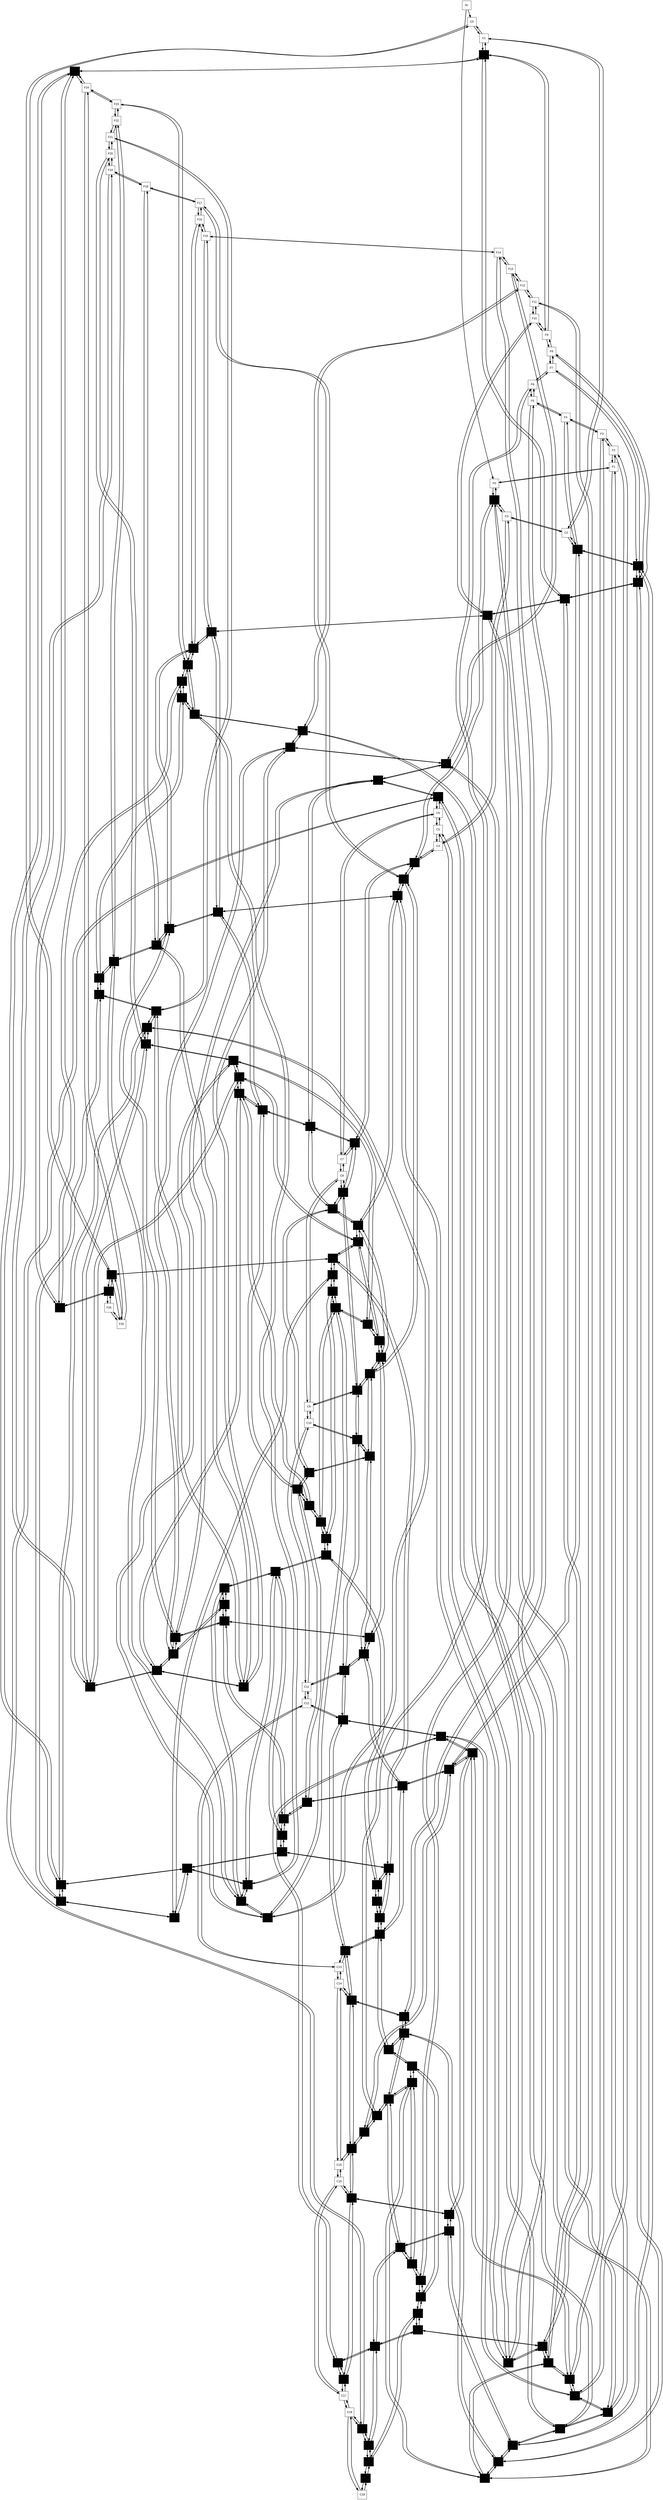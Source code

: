 digraph G{
    node[shape=box,width=0.6 height=0.6 fontname="Arial" fillcolor="white" style=filled /*invisible*/]
	edge[style = "bold" /* style= invisible arrowsize=0 */ ]
    raiz[label = "f/c" fillcolor="#FFFFFF" pos = "-1,1!"  ]; 
	Columna0[ label="C0" fillcolor="#FFFFFF" pos="0,1!" ];
	raiz->Columna0
	Columna0->Columna1
	Columna1->Columna0
	Columna1[ label="C1" fillcolor="#FFFFFF" pos="1,1!" ];
	Columna1->Columna2
	Columna2->Columna1
	Columna2[ label="C2" fillcolor="#FFFFFF" pos="2,1!" ];
	Columna2->Columna3
	Columna3->Columna2
	Columna3[ label="C3" fillcolor="#FFFFFF" pos="3,1!" ];
	Columna3->Columna4
	Columna4->Columna3
	Columna4[ label="C4" fillcolor="#FFFFFF" pos="4,1!" ];
	Columna4->Columna5
	Columna5->Columna4
	Columna5[ label="C5" fillcolor="#FFFFFF" pos="5,1!" ];
	Columna5->Columna6
	Columna6->Columna5
	Columna6[ label="C6" fillcolor="#FFFFFF" pos="6,1!" ];
	Columna6->Columna7
	Columna7->Columna6
	Columna7[ label="C7" fillcolor="#FFFFFF" pos="7,1!" ];
	Columna7->Columna8
	Columna8->Columna7
	Columna8[ label="C8" fillcolor="#FFFFFF" pos="8,1!" ];
	Columna8->Columna9
	Columna9->Columna8
	Columna9[ label="C9" fillcolor="#FFFFFF" pos="9,1!" ];
	Columna9->Columna10
	Columna10->Columna9
	Columna10[ label="C10" fillcolor="#FFFFFF" pos="10,1!" ];
	Columna10->Columna11
	Columna11->Columna10
	Columna11[ label="C11" fillcolor="#FFFFFF" pos="11,1!" ];
	Columna11->Columna12
	Columna12->Columna11
	Columna12[ label="C12" fillcolor="#FFFFFF" pos="12,1!" ];
	Columna12->Columna13
	Columna13->Columna12
	Columna13[ label="C13" fillcolor="#FFFFFF" pos="13,1!" ];
	Columna13->Columna14
	Columna14->Columna13
	Columna14[ label="C14" fillcolor="#FFFFFF" pos="14,1!" ];
	Columna14->Columna15
	Columna15->Columna14
	Columna15[ label="C15" fillcolor="#FFFFFF" pos="15,1!" ];
	Columna15->Columna16
	Columna16->Columna15
	Columna16[ label="C16" fillcolor="#FFFFFF" pos="16,1!" ];
	Columna16->Columna17
	Columna17->Columna16
	Columna17[ label="C17" fillcolor="#FFFFFF" pos="17,1!" ];
	Columna17->Columna18
	Columna18->Columna17
	Columna18[ label="C18" fillcolor="#FFFFFF" pos="18,1!" ];
	Columna18->Columna19
	Columna19->Columna18
	Columna19[ label="C19" fillcolor="#FFFFFF" pos="19,1!" ];
	Fila0[ label="F0" fillcolor="#FFFFFF" pos="-1,-0!"];
	raiz->Fila0
	Fila0->Fila1
	Fila1->Fila0
	Fila1[ label="F1" fillcolor="#FFFFFF" pos="-1,-1!"];
	Fila1->Fila2
	Fila2->Fila1
	Fila2[ label="F2" fillcolor="#FFFFFF" pos="-1,-2!"];
	Fila2->Fila3
	Fila3->Fila2
	Fila3[ label="F3" fillcolor="#FFFFFF" pos="-1,-3!"];
	Fila3->Fila4
	Fila4->Fila3
	Fila4[ label="F4" fillcolor="#FFFFFF" pos="-1,-4!"];
	Fila4->Fila5
	Fila5->Fila4
	Fila5[ label="F5" fillcolor="#FFFFFF" pos="-1,-5!"];
	Fila5->Fila6
	Fila6->Fila5
	Fila6[ label="F6" fillcolor="#FFFFFF" pos="-1,-6!"];
	Fila6->Fila7
	Fila7->Fila6
	Fila7[ label="F7" fillcolor="#FFFFFF" pos="-1,-7!"];
	Fila7->Fila8
	Fila8->Fila7
	Fila8[ label="F8" fillcolor="#FFFFFF" pos="-1,-8!"];
	Fila8->Fila9
	Fila9->Fila8
	Fila9[ label="F9" fillcolor="#FFFFFF" pos="-1,-9!"];
	Fila9->Fila10
	Fila10->Fila9
	Fila10[ label="F10" fillcolor="#FFFFFF" pos="-1,-10!"];
	Fila10->Fila11
	Fila11->Fila10
	Fila11[ label="F11" fillcolor="#FFFFFF" pos="-1,-11!"];
	Fila11->Fila12
	Fila12->Fila11
	Fila12[ label="F12" fillcolor="#FFFFFF" pos="-1,-12!"];
	Fila12->Fila13
	Fila13->Fila12
	Fila13[ label="F13" fillcolor="#FFFFFF" pos="-1,-13!"];
	Fila13->Fila14
	Fila14->Fila13
	Fila14[ label="F14" fillcolor="#FFFFFF" pos="-1,-14!"];
	Fila14->Fila15
	Fila15->Fila14
	Fila15[ label="F15" fillcolor="#FFFFFF" pos="-1,-15!"];
	Fila15->Fila16
	Fila16->Fila15
	Fila16[ label="F16" fillcolor="#FFFFFF" pos="-1,-16!"];
	Fila16->Fila17
	Fila17->Fila16
	Fila17[ label="F17" fillcolor="#FFFFFF" pos="-1,-17!"];
	Fila17->Fila18
	Fila18->Fila17
	Fila18[ label="F18" fillcolor="#FFFFFF" pos="-1,-18!"];
	Fila18->Fila19
	Fila19->Fila18
	Fila19[ label="F19" fillcolor="#FFFFFF" pos="-1,-19!"];
	Fila19->Fila20
	Fila20->Fila19
	Fila20[ label="F20" fillcolor="#FFFFFF" pos="-1,-20!"];
	Fila20->Fila21
	Fila21->Fila20
	Fila21[ label="F21" fillcolor="#FFFFFF" pos="-1,-21!"];
	Fila21->Fila22
	Fila22->Fila21
	Fila22[ label="F22" fillcolor="#FFFFFF" pos="-1,-22!"];
	Fila22->Fila23
	Fila23->Fila22
	Fila23[ label="F23" fillcolor="#FFFFFF" pos="-1,-23!"];
	Fila23->Fila24
	Fila24->Fila23
	Fila24[ label="F24" fillcolor="#FFFFFF" pos="-1,-24!"];
	Fila24->Fila25
	Fila25->Fila24
	Fila25[ label="F25" fillcolor="#FFFFFF" pos="-1,-25!"];
	Fila25->Fila26
	Fila26->Fila25
	Fila26[ label="F26" fillcolor="#FFFFFF" pos="-1,-26!"];


	Nodo3_0[style= filled  label="	" fillcolor="#000000" pos="3,-0!"];
Fila0->Nodo3_0
Nodo3_0->Fila0
	Columna3->Nodo3_0
	Nodo3_0->Columna3
	Nodo4_0[style= filled  label="	" fillcolor="#000000" pos="4,-0!"];
	Nodo3_0->Nodo4_0
	Nodo4_0->Nodo3_0
	Columna4->Nodo4_0
	Nodo4_0->Columna4
	Nodo7_0[style= filled  label="	" fillcolor="#000000" pos="7,-0!"];
	Nodo4_0->Nodo7_0
	Nodo7_0->Nodo4_0
	Columna7->Nodo7_0
	Nodo7_0->Columna7
	Nodo8_0[style= filled  label="	" fillcolor="#000000" pos="8,-0!"];
	Nodo7_0->Nodo8_0
	Nodo8_0->Nodo7_0
	Columna8->Nodo8_0
	Nodo8_0->Columna8
	Nodo9_0[style= filled  label="	" fillcolor="#000000" pos="9,-0!"];
	Nodo8_0->Nodo9_0
	Nodo9_0->Nodo8_0
	Columna9->Nodo9_0
	Nodo9_0->Columna9
	Nodo10_0[style= filled  label="	" fillcolor="#000000" pos="10,-0!"];
	Nodo9_0->Nodo10_0
	Nodo10_0->Nodo9_0
	Columna10->Nodo10_0
	Nodo10_0->Columna10
	Nodo11_0[style= filled  label="	" fillcolor="#000000" pos="11,-0!"];
	Nodo10_0->Nodo11_0
	Nodo11_0->Nodo10_0
	Columna11->Nodo11_0
	Nodo11_0->Columna11
	Nodo12_0[style= filled  label="	" fillcolor="#000000" pos="12,-0!"];
	Nodo11_0->Nodo12_0
	Nodo12_0->Nodo11_0
	Columna12->Nodo12_0
	Nodo12_0->Columna12
	Nodo13_0[style= filled  label="	" fillcolor="#000000" pos="13,-0!"];
	Nodo12_0->Nodo13_0
	Nodo13_0->Nodo12_0
	Columna13->Nodo13_0
	Nodo13_0->Columna13
	Nodo14_0[style= filled  label="	" fillcolor="#000000" pos="14,-0!"];
	Nodo13_0->Nodo14_0
	Nodo14_0->Nodo13_0
	Columna14->Nodo14_0
	Nodo14_0->Columna14
	Nodo15_0[style= filled  label="	" fillcolor="#000000" pos="15,-0!"];
	Nodo14_0->Nodo15_0
	Nodo15_0->Nodo14_0
	Columna15->Nodo15_0
	Nodo15_0->Columna15
	Nodo16_0[style= filled  label="	" fillcolor="#000000" pos="16,-0!"];
	Nodo15_0->Nodo16_0
	Nodo16_0->Nodo15_0
	Columna16->Nodo16_0
	Nodo16_0->Columna16
	Nodo17_0[style= filled  label="	" fillcolor="#000000" pos="17,-0!"];
	Nodo16_0->Nodo17_0
	Nodo17_0->Nodo16_0
	Columna17->Nodo17_0
	Nodo17_0->Columna17
	Nodo3_1[style= filled  label="	" fillcolor="#000000" pos="3,-1!"];
Fila1->Nodo3_1
Nodo3_1->Fila1
	Nodo3_0->Nodo3_1
	Nodo3_1->Nodo3_0
	Nodo5_1[style= filled  label="	" fillcolor="#000000" pos="5,-1!"];
	Nodo3_1->Nodo5_1
	Nodo5_1->Nodo3_1
	Columna5->Nodo5_1
	Nodo5_1->Columna5
	Nodo6_1[style= filled  label="	" fillcolor="#000000" pos="6,-1!"];
	Nodo5_1->Nodo6_1
	Nodo6_1->Nodo5_1
	Columna6->Nodo6_1
	Nodo6_1->Columna6
	Nodo18_1[style= filled  label="	" fillcolor="#000000" pos="18,-1!"];
	Nodo6_1->Nodo18_1
	Nodo18_1->Nodo6_1
	Columna18->Nodo18_1
	Nodo18_1->Columna18
	Nodo3_2[style= filled  label="	" fillcolor="#000000" pos="3,-2!"];
Fila2->Nodo3_2
Nodo3_2->Fila2
	Nodo3_1->Nodo3_2
	Nodo3_2->Nodo3_1
	Nodo12_2[style= filled  label="	" fillcolor="#000000" pos="12,-2!"];
	Nodo3_2->Nodo12_2
	Nodo12_2->Nodo3_2
	Nodo12_0->Nodo12_2
	Nodo12_2->Nodo12_0
	Nodo17_2[style= filled  label="	" fillcolor="#000000" pos="17,-2!"];
	Nodo12_2->Nodo17_2
	Nodo17_2->Nodo12_2
	Nodo17_0->Nodo17_2
	Nodo17_2->Nodo17_0
	Nodo3_3[style= filled  label="	" fillcolor="#000000" pos="3,-3!"];
Fila3->Nodo3_3
Nodo3_3->Fila3
	Nodo3_2->Nodo3_3
	Nodo3_3->Nodo3_2
	Nodo12_3[style= filled  label="	" fillcolor="#000000" pos="12,-3!"];
	Nodo3_3->Nodo12_3
	Nodo12_3->Nodo3_3
	Nodo12_2->Nodo12_3
	Nodo12_3->Nodo12_2
	Nodo16_3[style= filled  label="	" fillcolor="#000000" pos="16,-3!"];
	Nodo12_3->Nodo16_3
	Nodo16_3->Nodo12_3
	Nodo16_0->Nodo16_3
	Nodo16_3->Nodo16_0
	Nodo2_4[style= filled  label="	" fillcolor="#000000" pos="2,-4!"];
Fila4->Nodo2_4
Nodo2_4->Fila4
	Columna2->Nodo2_4
	Nodo2_4->Columna2
	Nodo12_4[style= filled  label="	" fillcolor="#000000" pos="12,-4!"];
	Nodo2_4->Nodo12_4
	Nodo12_4->Nodo2_4
	Nodo12_3->Nodo12_4
	Nodo12_4->Nodo12_3
	Nodo15_4[style= filled  label="	" fillcolor="#000000" pos="15,-4!"];
	Nodo12_4->Nodo15_4
	Nodo15_4->Nodo12_4
	Nodo15_0->Nodo15_4
	Nodo15_4->Nodo15_0
	Nodo14_5[style= filled  label="	" fillcolor="#000000" pos="14,-5!"];
Fila5->Nodo14_5
Nodo14_5->Fila5
	Nodo14_0->Nodo14_5
	Nodo14_5->Nodo14_0
	Nodo15_6[style= filled  label="	" fillcolor="#000000" pos="15,-6!"];
Fila6->Nodo15_6
Nodo15_6->Fila6
	Nodo15_4->Nodo15_6
	Nodo15_6->Nodo15_4
	Nodo2_7[style= filled  label="	" fillcolor="#000000" pos="2,-7!"];
Fila7->Nodo2_7
Nodo2_7->Fila7
	Nodo2_4->Nodo2_7
	Nodo2_7->Nodo2_4
	Nodo5_7[style= filled  label="	" fillcolor="#000000" pos="5,-7!"];
	Nodo2_7->Nodo5_7
	Nodo5_7->Nodo2_7
	Nodo5_1->Nodo5_7
	Nodo5_7->Nodo5_1
	Nodo16_7[style= filled  label="	" fillcolor="#000000" pos="16,-7!"];
	Nodo5_7->Nodo16_7
	Nodo16_7->Nodo5_7
	Nodo16_3->Nodo16_7
	Nodo16_7->Nodo16_3
	Nodo2_8[style= filled  label="	" fillcolor="#000000" pos="2,-8!"];
Fila8->Nodo2_8
Nodo2_8->Fila8
	Nodo2_7->Nodo2_8
	Nodo2_8->Nodo2_7
	Nodo5_8[style= filled  label="	" fillcolor="#000000" pos="5,-8!"];
	Nodo2_8->Nodo5_8
	Nodo5_8->Nodo2_8
	Nodo5_7->Nodo5_8
	Nodo5_8->Nodo5_7
	Nodo14_8[style= filled  label="	" fillcolor="#000000" pos="14,-8!"];
	Nodo5_8->Nodo14_8
	Nodo14_8->Nodo5_8
	Nodo14_5->Nodo14_8
	Nodo14_8->Nodo14_5
	Nodo15_8[style= filled  label="	" fillcolor="#000000" pos="15,-8!"];
	Nodo14_8->Nodo15_8
	Nodo15_8->Nodo14_8
	Nodo15_6->Nodo15_8
	Nodo15_8->Nodo15_6
	Nodo16_8[style= filled  label="	" fillcolor="#000000" pos="16,-8!"];
	Nodo15_8->Nodo16_8
	Nodo16_8->Nodo15_8
	Nodo16_7->Nodo16_8
	Nodo16_8->Nodo16_7
	Nodo17_8[style= filled  label="	" fillcolor="#000000" pos="17,-8!"];
	Nodo16_8->Nodo17_8
	Nodo17_8->Nodo16_8
	Nodo17_2->Nodo17_8
	Nodo17_8->Nodo17_2
	Nodo18_8[style= filled  label="	" fillcolor="#000000" pos="18,-8!"];
	Nodo17_8->Nodo18_8
	Nodo18_8->Nodo17_8
	Nodo18_1->Nodo18_8
	Nodo18_8->Nodo18_1
	Nodo1_9[style= filled  label="	" fillcolor="#000000" pos="1,-9!"];
Fila9->Nodo1_9
Nodo1_9->Fila9
	Columna1->Nodo1_9
	Nodo1_9->Columna1
	Nodo2_9[style= filled  label="	" fillcolor="#000000" pos="2,-9!"];
	Nodo1_9->Nodo2_9
	Nodo2_9->Nodo1_9
	Nodo2_8->Nodo2_9
	Nodo2_9->Nodo2_8
	Nodo3_9[style= filled  label="	" fillcolor="#000000" pos="3,-9!"];
	Nodo2_9->Nodo3_9
	Nodo3_9->Nodo2_9
	Nodo3_3->Nodo3_9
	Nodo3_9->Nodo3_3
	Nodo5_9[style= filled  label="	" fillcolor="#000000" pos="5,-9!"];
	Nodo3_9->Nodo5_9
	Nodo5_9->Nodo3_9
	Nodo5_8->Nodo5_9
	Nodo5_9->Nodo5_8
	Nodo15_9[style= filled  label="	" fillcolor="#000000" pos="15,-9!"];
	Nodo5_9->Nodo15_9
	Nodo15_9->Nodo5_9
	Nodo15_8->Nodo15_9
	Nodo15_9->Nodo15_8
	Nodo16_9[style= filled  label="	" fillcolor="#000000" pos="16,-9!"];
	Nodo15_9->Nodo16_9
	Nodo16_9->Nodo15_9
	Nodo16_8->Nodo16_9
	Nodo16_9->Nodo16_8
	Nodo2_10[style= filled  label="	" fillcolor="#000000" pos="2,-10!"];
Fila10->Nodo2_10
Nodo2_10->Fila10
	Nodo2_9->Nodo2_10
	Nodo2_10->Nodo2_9
	Nodo16_10[style= filled  label="	" fillcolor="#000000" pos="16,-10!"];
	Nodo2_10->Nodo16_10
	Nodo16_10->Nodo2_10
	Nodo16_9->Nodo16_10
	Nodo16_10->Nodo16_9
	Nodo3_11[style= filled  label="	" fillcolor="#000000" pos="3,-11!"];
Fila11->Nodo3_11
Nodo3_11->Fila11
	Nodo3_9->Nodo3_11
	Nodo3_11->Nodo3_9
	Nodo17_11[style= filled  label="	" fillcolor="#000000" pos="17,-11!"];
	Nodo3_11->Nodo17_11
	Nodo17_11->Nodo3_11
	Nodo17_8->Nodo17_11
	Nodo17_11->Nodo17_8
	Nodo4_12[style= filled  label="	" fillcolor="#000000" pos="4,-12!"];
Fila12->Nodo4_12
Nodo4_12->Fila12
	Nodo4_0->Nodo4_12
	Nodo4_12->Nodo4_0
	Nodo9_12[style= filled  label="	" fillcolor="#000000" pos="9,-12!"];
	Nodo4_12->Nodo9_12
	Nodo9_12->Nodo4_12
	Nodo9_0->Nodo9_12
	Nodo9_12->Nodo9_0
	Nodo10_12[style= filled  label="	" fillcolor="#000000" pos="10,-12!"];
	Nodo9_12->Nodo10_12
	Nodo10_12->Nodo9_12
	Nodo10_0->Nodo10_12
	Nodo10_12->Nodo10_0
	Nodo11_12[style= filled  label="	" fillcolor="#000000" pos="11,-12!"];
	Nodo10_12->Nodo11_12
	Nodo11_12->Nodo10_12
	Nodo11_0->Nodo11_12
	Nodo11_12->Nodo11_0
	Nodo12_12[style= filled  label="	" fillcolor="#000000" pos="12,-12!"];
	Nodo11_12->Nodo12_12
	Nodo12_12->Nodo11_12
	Nodo12_4->Nodo12_12
	Nodo12_12->Nodo12_4
	Nodo13_12[style= filled  label="	" fillcolor="#000000" pos="13,-12!"];
	Nodo12_12->Nodo13_12
	Nodo13_12->Nodo12_12
	Nodo13_0->Nodo13_12
	Nodo13_12->Nodo13_0
	Nodo14_12[style= filled  label="	" fillcolor="#000000" pos="14,-12!"];
	Nodo13_12->Nodo14_12
	Nodo14_12->Nodo13_12
	Nodo14_8->Nodo14_12
	Nodo14_12->Nodo14_8
	Nodo15_12[style= filled  label="	" fillcolor="#000000" pos="15,-12!"];
	Nodo14_12->Nodo15_12
	Nodo15_12->Nodo14_12
	Nodo15_9->Nodo15_12
	Nodo15_12->Nodo15_9
	Nodo16_12[style= filled  label="	" fillcolor="#000000" pos="16,-12!"];
	Nodo15_12->Nodo16_12
	Nodo16_12->Nodo15_12
	Nodo16_10->Nodo16_12
	Nodo16_12->Nodo16_10
	Nodo17_12[style= filled  label="	" fillcolor="#000000" pos="17,-12!"];
	Nodo16_12->Nodo17_12
	Nodo17_12->Nodo16_12
	Nodo17_11->Nodo17_12
	Nodo17_12->Nodo17_11
	Nodo18_12[style= filled  label="	" fillcolor="#000000" pos="18,-12!"];
	Nodo17_12->Nodo18_12
	Nodo18_12->Nodo17_12
	Nodo18_8->Nodo18_12
	Nodo18_12->Nodo18_8
	Nodo19_12[style= filled  label="	" fillcolor="#000000" pos="19,-12!"];
	Nodo18_12->Nodo19_12
	Nodo19_12->Nodo18_12
	Columna19->Nodo19_12
	Nodo19_12->Columna19
	Nodo5_13[style= filled  label="	" fillcolor="#000000" pos="5,-13!"];
Fila13->Nodo5_13
Nodo5_13->Fila13
	Nodo5_9->Nodo5_13
	Nodo5_13->Nodo5_9
	Nodo6_13[style= filled  label="	" fillcolor="#000000" pos="6,-13!"];
	Nodo5_13->Nodo6_13
	Nodo6_13->Nodo5_13
	Nodo6_1->Nodo6_13
	Nodo6_13->Nodo6_1
	Nodo7_13[style= filled  label="	" fillcolor="#000000" pos="7,-13!"];
	Nodo6_13->Nodo7_13
	Nodo7_13->Nodo6_13
	Nodo7_0->Nodo7_13
	Nodo7_13->Nodo7_0
	Nodo8_13[style= filled  label="	" fillcolor="#000000" pos="8,-13!"];
	Nodo7_13->Nodo8_13
	Nodo8_13->Nodo7_13
	Nodo8_0->Nodo8_13
	Nodo8_13->Nodo8_0
	Nodo10_13[style= filled  label="	" fillcolor="#000000" pos="10,-13!"];
	Nodo8_13->Nodo10_13
	Nodo10_13->Nodo8_13
	Nodo10_12->Nodo10_13
	Nodo10_13->Nodo10_12
	Nodo3_14[style= filled  label="	" fillcolor="#000000" pos="3,-14!"];
Fila14->Nodo3_14
Nodo3_14->Fila14
	Nodo3_11->Nodo3_14
	Nodo3_14->Nodo3_11
	Nodo4_14[style= filled  label="	" fillcolor="#000000" pos="4,-14!"];
	Nodo3_14->Nodo4_14
	Nodo4_14->Nodo3_14
	Nodo4_12->Nodo4_14
	Nodo4_14->Nodo4_12
	Nodo8_14[style= filled  label="	" fillcolor="#000000" pos="8,-14!"];
	Nodo4_14->Nodo8_14
	Nodo8_14->Nodo4_14
	Nodo8_13->Nodo8_14
	Nodo8_14->Nodo8_13
	Nodo9_14[style= filled  label="	" fillcolor="#000000" pos="9,-14!"];
	Nodo8_14->Nodo9_14
	Nodo9_14->Nodo8_14
	Nodo9_12->Nodo9_14
	Nodo9_14->Nodo9_12
	Nodo11_14[style= filled  label="	" fillcolor="#000000" pos="11,-14!"];
	Nodo9_14->Nodo11_14
	Nodo11_14->Nodo9_14
	Nodo11_12->Nodo11_14
	Nodo11_14->Nodo11_12
	Nodo2_15[style= filled  label="	" fillcolor="#000000" pos="2,-15!"];
Fila15->Nodo2_15
Nodo2_15->Fila15
	Nodo2_10->Nodo2_15
	Nodo2_15->Nodo2_10
	Nodo4_15[style= filled  label="	" fillcolor="#000000" pos="4,-15!"];
	Nodo2_15->Nodo4_15
	Nodo4_15->Nodo2_15
	Nodo4_14->Nodo4_15
	Nodo4_15->Nodo4_14
	Nodo7_15[style= filled  label="	" fillcolor="#000000" pos="7,-15!"];
	Nodo4_15->Nodo7_15
	Nodo7_15->Nodo4_15
	Nodo7_13->Nodo7_15
	Nodo7_15->Nodo7_13
	Nodo10_15[style= filled  label="	" fillcolor="#000000" pos="10,-15!"];
	Nodo7_15->Nodo10_15
	Nodo10_15->Nodo7_15
	Nodo10_13->Nodo10_15
	Nodo10_15->Nodo10_13
	Nodo12_15[style= filled  label="	" fillcolor="#000000" pos="12,-15!"];
	Nodo10_15->Nodo12_15
	Nodo12_15->Nodo10_15
	Nodo12_12->Nodo12_15
	Nodo12_15->Nodo12_12
	Nodo2_16[style= filled  label="	" fillcolor="#000000" pos="2,-16!"];
Fila16->Nodo2_16
Nodo2_16->Fila16
	Nodo2_15->Nodo2_16
	Nodo2_16->Nodo2_15
	Nodo4_16[style= filled  label="	" fillcolor="#000000" pos="4,-16!"];
	Nodo2_16->Nodo4_16
	Nodo4_16->Nodo2_16
	Nodo4_15->Nodo4_16
	Nodo4_16->Nodo4_15
	Nodo6_16[style= filled  label="	" fillcolor="#000000" pos="6,-16!"];
	Nodo4_16->Nodo6_16
	Nodo6_16->Nodo4_16
	Nodo6_13->Nodo6_16
	Nodo6_16->Nodo6_13
	Nodo11_16[style= filled  label="	" fillcolor="#000000" pos="11,-16!"];
	Nodo6_16->Nodo11_16
	Nodo11_16->Nodo6_16
	Nodo11_14->Nodo11_16
	Nodo11_16->Nodo11_14
	Nodo12_16[style= filled  label="	" fillcolor="#000000" pos="12,-16!"];
	Nodo11_16->Nodo12_16
	Nodo12_16->Nodo11_16
	Nodo12_15->Nodo12_16
	Nodo12_16->Nodo12_15
	Nodo3_17[style= filled  label="	" fillcolor="#000000" pos="3,-17!"];
Fila17->Nodo3_17
Nodo3_17->Fila17
	Nodo3_14->Nodo3_17
	Nodo3_17->Nodo3_14
	Nodo5_17[style= filled  label="	" fillcolor="#000000" pos="5,-17!"];
	Nodo3_17->Nodo5_17
	Nodo5_17->Nodo3_17
	Nodo5_13->Nodo5_17
	Nodo5_17->Nodo5_13
	Nodo6_17[style= filled  label="	" fillcolor="#000000" pos="6,-17!"];
	Nodo5_17->Nodo6_17
	Nodo6_17->Nodo5_17
	Nodo6_16->Nodo6_17
	Nodo6_17->Nodo6_16
	Nodo11_17[style= filled  label="	" fillcolor="#000000" pos="11,-17!"];
	Nodo6_17->Nodo11_17
	Nodo11_17->Nodo6_17
	Nodo11_16->Nodo11_17
	Nodo11_17->Nodo11_16
	Nodo4_18[style= filled  label="	" fillcolor="#000000" pos="4,-18!"];
Fila18->Nodo4_18
Nodo4_18->Fila18
	Nodo4_16->Nodo4_18
	Nodo4_18->Nodo4_16
	Nodo5_18[style= filled  label="	" fillcolor="#000000" pos="5,-18!"];
	Nodo4_18->Nodo5_18
	Nodo5_18->Nodo4_18
	Nodo5_17->Nodo5_18
	Nodo5_18->Nodo5_17
	Nodo6_18[style= filled  label="	" fillcolor="#000000" pos="6,-18!"];
	Nodo5_18->Nodo6_18
	Nodo6_18->Nodo5_18
	Nodo6_17->Nodo6_18
	Nodo6_18->Nodo6_17
	Nodo7_18[style= filled  label="	" fillcolor="#000000" pos="7,-18!"];
	Nodo6_18->Nodo7_18
	Nodo7_18->Nodo6_18
	Nodo7_15->Nodo7_18
	Nodo7_18->Nodo7_15
	Nodo10_18[style= filled  label="	" fillcolor="#000000" pos="10,-18!"];
	Nodo7_18->Nodo10_18
	Nodo10_18->Nodo7_18
	Nodo10_15->Nodo10_18
	Nodo10_18->Nodo10_15
	Nodo6_19[style= filled  label="	" fillcolor="#000000" pos="6,-19!"];
Fila19->Nodo6_19
Nodo6_19->Fila19
	Nodo6_18->Nodo6_19
	Nodo6_19->Nodo6_18
	Nodo7_19[style= filled  label="	" fillcolor="#000000" pos="7,-19!"];
	Nodo6_19->Nodo7_19
	Nodo7_19->Nodo6_19
	Nodo7_18->Nodo7_19
	Nodo7_19->Nodo7_18
	Nodo8_19[style= filled  label="	" fillcolor="#000000" pos="8,-19!"];
	Nodo7_19->Nodo8_19
	Nodo8_19->Nodo7_19
	Nodo8_14->Nodo8_19
	Nodo8_19->Nodo8_14
	Nodo9_19[style= filled  label="	" fillcolor="#000000" pos="9,-19!"];
	Nodo8_19->Nodo9_19
	Nodo9_19->Nodo8_19
	Nodo9_14->Nodo9_19
	Nodo9_19->Nodo9_14
	Nodo6_20[style= filled  label="	" fillcolor="#000000" pos="6,-20!"];
Fila20->Nodo6_20
Nodo6_20->Fila20
	Nodo6_19->Nodo6_20
	Nodo6_20->Nodo6_19
	Nodo7_20[style= filled  label="	" fillcolor="#000000" pos="7,-20!"];
	Nodo6_20->Nodo7_20
	Nodo7_20->Nodo6_20
	Nodo7_19->Nodo7_20
	Nodo7_20->Nodo7_19
	Nodo9_20[style= filled  label="	" fillcolor="#000000" pos="9,-20!"];
	Nodo7_20->Nodo9_20
	Nodo9_20->Nodo7_20
	Nodo9_19->Nodo9_20
	Nodo9_20->Nodo9_19
	Nodo5_21[style= filled  label="	" fillcolor="#000000" pos="5,-21!"];
Fila21->Nodo5_21
Nodo5_21->Fila21
	Nodo5_18->Nodo5_21
	Nodo5_21->Nodo5_18
	Nodo6_21[style= filled  label="	" fillcolor="#000000" pos="6,-21!"];
	Nodo5_21->Nodo6_21
	Nodo6_21->Nodo5_21
	Nodo6_20->Nodo6_21
	Nodo6_21->Nodo6_20
	Nodo7_21[style= filled  label="	" fillcolor="#000000" pos="7,-21!"];
	Nodo6_21->Nodo7_21
	Nodo7_21->Nodo6_21
	Nodo7_20->Nodo7_21
	Nodo7_21->Nodo7_20
	Nodo9_21[style= filled  label="	" fillcolor="#000000" pos="9,-21!"];
	Nodo7_21->Nodo9_21
	Nodo9_21->Nodo7_21
	Nodo9_20->Nodo9_21
	Nodo9_21->Nodo9_20
	Nodo10_21[style= filled  label="	" fillcolor="#000000" pos="10,-21!"];
	Nodo9_21->Nodo10_21
	Nodo10_21->Nodo9_21
	Nodo10_18->Nodo10_21
	Nodo10_21->Nodo10_18
	Nodo4_22[style= filled  label="	" fillcolor="#000000" pos="4,-22!"];
Fila22->Nodo4_22
Nodo4_22->Fila22
	Nodo4_18->Nodo4_22
	Nodo4_22->Nodo4_18
	Nodo7_22[style= filled  label="	" fillcolor="#000000" pos="7,-22!"];
	Nodo4_22->Nodo7_22
	Nodo7_22->Nodo4_22
	Nodo7_21->Nodo7_22
	Nodo7_22->Nodo7_21
	Nodo11_22[style= filled  label="	" fillcolor="#000000" pos="11,-22!"];
	Nodo7_22->Nodo11_22
	Nodo11_22->Nodo7_22
	Nodo11_17->Nodo11_22
	Nodo11_22->Nodo11_17
	Nodo2_23[style= filled  label="	" fillcolor="#000000" pos="2,-23!"];
Fila23->Nodo2_23
Nodo2_23->Fila23
	Nodo2_16->Nodo2_23
	Nodo2_23->Nodo2_16
	Nodo3_23[style= filled  label="	" fillcolor="#000000" pos="3,-23!"];
	Nodo2_23->Nodo3_23
	Nodo3_23->Nodo2_23
	Nodo3_17->Nodo3_23
	Nodo3_23->Nodo3_17
	Nodo7_23[style= filled  label="	" fillcolor="#000000" pos="7,-23!"];
	Nodo3_23->Nodo7_23
	Nodo7_23->Nodo3_23
	Nodo7_22->Nodo7_23
	Nodo7_23->Nodo7_22
	Nodo11_23[style= filled  label="	" fillcolor="#000000" pos="11,-23!"];
	Nodo7_23->Nodo11_23
	Nodo11_23->Nodo7_23
	Nodo11_22->Nodo11_23
	Nodo11_23->Nodo11_22
	Nodo12_23[style= filled  label="	" fillcolor="#000000" pos="12,-23!"];
	Nodo11_23->Nodo12_23
	Nodo12_23->Nodo11_23
	Nodo12_16->Nodo12_23
	Nodo12_23->Nodo12_16
	Nodo1_24[style= filled  label="	" fillcolor="#000000" pos="1,-24!"];
Fila24->Nodo1_24
Nodo1_24->Fila24
	Nodo1_9->Nodo1_24
	Nodo1_24->Nodo1_9
	Nodo6_24[style= filled  label="	" fillcolor="#000000" pos="6,-24!"];
	Nodo1_24->Nodo6_24
	Nodo6_24->Nodo1_24
	Nodo6_21->Nodo6_24
	Nodo6_24->Nodo6_21
	Nodo7_24[style= filled  label="	" fillcolor="#000000" pos="7,-24!"];
	Nodo6_24->Nodo7_24
	Nodo7_24->Nodo6_24
	Nodo7_23->Nodo7_24
	Nodo7_24->Nodo7_23
	Nodo12_24[style= filled  label="	" fillcolor="#000000" pos="12,-24!"];
	Nodo7_24->Nodo12_24
	Nodo12_24->Nodo7_24
	Nodo12_23->Nodo12_24
	Nodo12_24->Nodo12_23
	Nodo0_25[style= filled  label="	" fillcolor="#000000" pos="0,-25!"];
Fila25->Nodo0_25
Nodo0_25->Fila25
	Columna0->Nodo0_25
	Nodo0_25->Columna0
	Nodo8_25[style= filled  label="	" fillcolor="#000000" pos="8,-25!"];
	Nodo0_25->Nodo8_25
	Nodo8_25->Nodo0_25
	Nodo8_19->Nodo8_25
	Nodo8_25->Nodo8_19
	Nodo12_25[style= filled  label="	" fillcolor="#000000" pos="12,-25!"];
	Nodo8_25->Nodo12_25
	Nodo12_25->Nodo8_25
	Nodo12_24->Nodo12_25
	Nodo12_25->Nodo12_24
	Nodo13_25[style= filled  label="	" fillcolor="#000000" pos="13,-25!"];
	Nodo12_25->Nodo13_25
	Nodo13_25->Nodo12_25
	Nodo13_12->Nodo13_25
	Nodo13_25->Nodo13_12
	Nodo0_26[style= filled  label="	" fillcolor="#000000" pos="0,-26!"];
Fila26->Nodo0_26
Nodo0_26->Fila26
	Nodo0_25->Nodo0_26
	Nodo0_26->Nodo0_25
	Nodo1_26[style= filled  label="	" fillcolor="#000000" pos="1,-26!"];
	Nodo0_26->Nodo1_26
	Nodo1_26->Nodo0_26
	Nodo1_24->Nodo1_26
	Nodo1_26->Nodo1_24
	Nodo2_26[style= filled  label="	" fillcolor="#000000" pos="2,-26!"];
	Nodo1_26->Nodo2_26
	Nodo2_26->Nodo1_26
	Nodo2_23->Nodo2_26
	Nodo2_26->Nodo2_23
	Nodo3_26[style= filled  label="	" fillcolor="#000000" pos="3,-26!"];
	Nodo2_26->Nodo3_26
	Nodo3_26->Nodo2_26
	Nodo3_23->Nodo3_26
	Nodo3_26->Nodo3_23
	Nodo4_26[style= filled  label="	" fillcolor="#000000" pos="4,-26!"];
	Nodo3_26->Nodo4_26
	Nodo4_26->Nodo3_26
	Nodo4_22->Nodo4_26
	Nodo4_26->Nodo4_22
	Nodo5_26[style= filled  label="	" fillcolor="#000000" pos="5,-26!"];
	Nodo4_26->Nodo5_26
	Nodo5_26->Nodo4_26
	Nodo5_21->Nodo5_26
	Nodo5_26->Nodo5_21
	Nodo6_26[style= filled  label="	" fillcolor="#000000" pos="6,-26!"];
	Nodo5_26->Nodo6_26
	Nodo6_26->Nodo5_26
	Nodo6_24->Nodo6_26
	Nodo6_26->Nodo6_24
	Nodo7_26[style= filled  label="	" fillcolor="#000000" pos="7,-26!"];
	Nodo6_26->Nodo7_26
	Nodo7_26->Nodo6_26
	Nodo7_24->Nodo7_26
	Nodo7_26->Nodo7_24
	Nodo8_26[style= filled  label="	" fillcolor="#000000" pos="8,-26!"];
	Nodo7_26->Nodo8_26
	Nodo8_26->Nodo7_26
	Nodo8_25->Nodo8_26
	Nodo8_26->Nodo8_25
	Nodo9_26[style= filled  label="	" fillcolor="#000000" pos="9,-26!"];
	Nodo8_26->Nodo9_26
	Nodo9_26->Nodo8_26
	Nodo9_21->Nodo9_26
	Nodo9_26->Nodo9_21
	Nodo10_26[style= filled  label="	" fillcolor="#000000" pos="10,-26!"];
	Nodo9_26->Nodo10_26
	Nodo10_26->Nodo9_26
	Nodo10_21->Nodo10_26
	Nodo10_26->Nodo10_21
	Nodo11_26[style= filled  label="	" fillcolor="#000000" pos="11,-26!"];
	Nodo10_26->Nodo11_26
	Nodo11_26->Nodo10_26
	Nodo11_23->Nodo11_26
	Nodo11_26->Nodo11_23
	Nodo12_26[style= filled  label="	" fillcolor="#000000" pos="12,-26!"];
	Nodo11_26->Nodo12_26
	Nodo12_26->Nodo11_26
	Nodo12_25->Nodo12_26
	Nodo12_26->Nodo12_25
	Nodo13_26[style= filled  label="	" fillcolor="#000000" pos="13,-26!"];
	Nodo12_26->Nodo13_26
	Nodo13_26->Nodo12_26
	Nodo13_25->Nodo13_26
	Nodo13_26->Nodo13_25

}